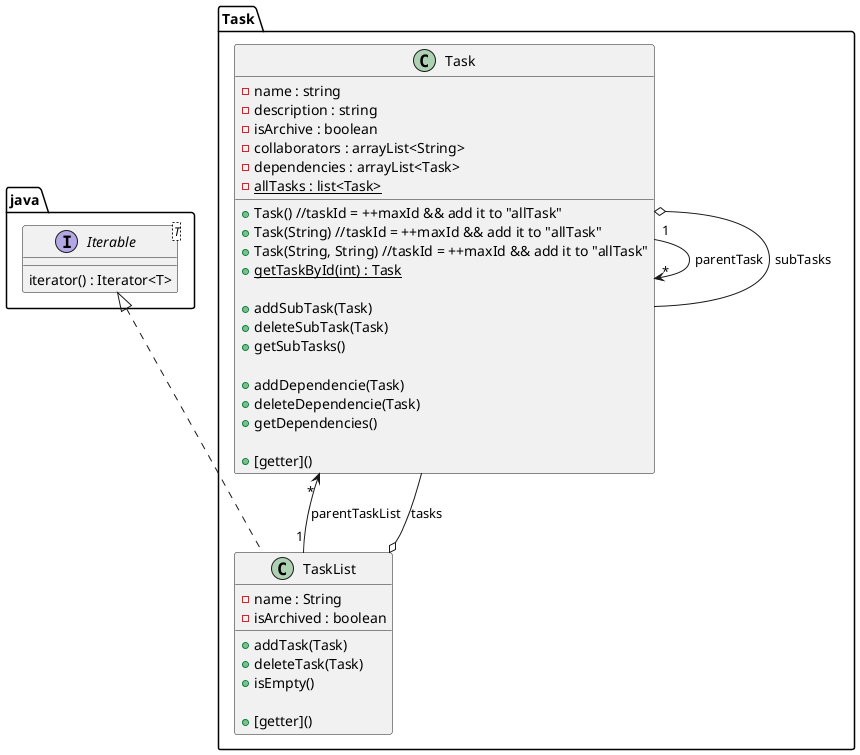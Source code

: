 @startuml

package java {
  interface Iterable<T> {
    iterator() : Iterator<T>
  }
}

package Task {

  class Task {
    -name : string
    -description : string
    -isArchive : boolean
    -collaborators : arrayList<String>
    -dependencies : arrayList<Task>
    -{static} allTasks : list<Task>
    +Task() //taskId = ++maxId && add it to "allTask"
    +Task(String) //taskId = ++maxId && add it to "allTask"
    +Task(String, String) //taskId = ++maxId && add it to "allTask"
    +{static}getTaskById(int) : Task

    +addSubTask(Task)
    +deleteSubTask(Task)
    +getSubTasks()

    +addDependencie(Task)
    +deleteDependencie(Task)
    +getDependencies()

    +[getter]()
  }

  class TaskList implements java.Iterable {
    -name : String
    -isArchived : boolean
    +addTask(Task)
    +deleteTask(Task)
    +isEmpty()

    +[getter]()
  }

  Task "*" <-up- "1" Task : parentTask
  Task "*" <-- "1" TaskList : parentTaskList
  Task o-- Task : subTasks

  TaskList o-- Task : tasks
}

@enduml